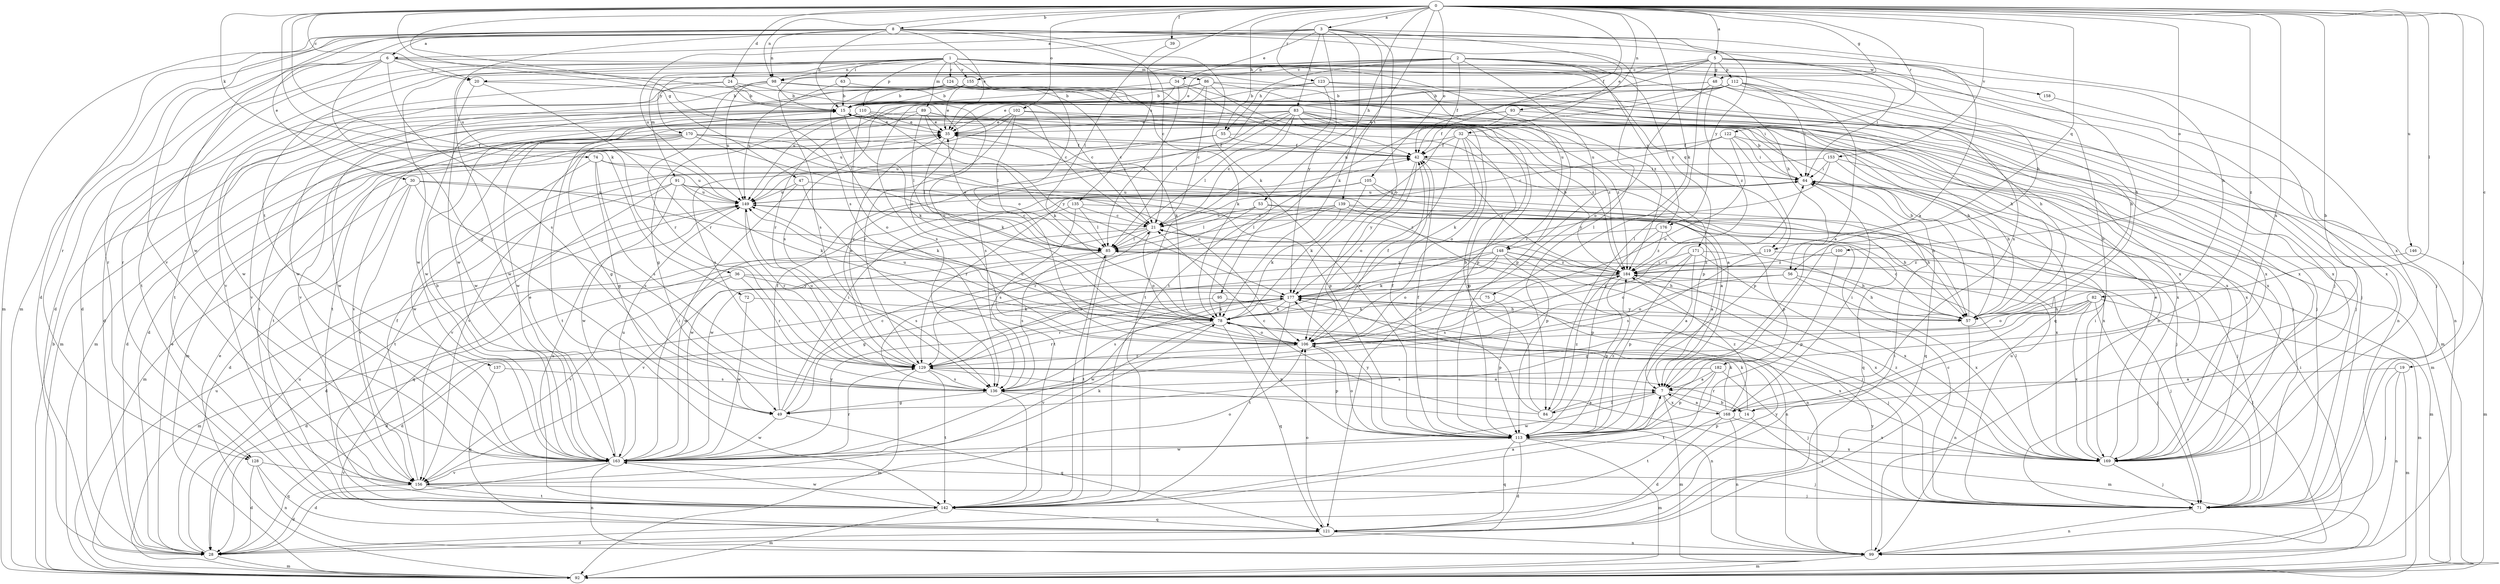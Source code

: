 strict digraph  {
0;
1;
2;
3;
5;
6;
7;
8;
14;
15;
19;
20;
21;
24;
28;
30;
32;
34;
35;
36;
39;
42;
47;
48;
49;
53;
55;
56;
57;
63;
64;
71;
72;
74;
75;
78;
82;
83;
84;
85;
86;
89;
91;
92;
93;
95;
98;
99;
100;
102;
105;
106;
110;
112;
113;
119;
121;
122;
123;
124;
128;
129;
135;
136;
137;
139;
142;
146;
148;
149;
153;
155;
156;
158;
163;
168;
169;
170;
171;
176;
177;
182;
184;
0 -> 3  [label=a];
0 -> 5  [label=a];
0 -> 8  [label=b];
0 -> 14  [label=b];
0 -> 19  [label=c];
0 -> 20  [label=c];
0 -> 24  [label=d];
0 -> 36  [label=f];
0 -> 39  [label=f];
0 -> 42  [label=f];
0 -> 47  [label=g];
0 -> 48  [label=g];
0 -> 53  [label=h];
0 -> 55  [label=h];
0 -> 71  [label=j];
0 -> 72  [label=k];
0 -> 74  [label=k];
0 -> 75  [label=k];
0 -> 82  [label=l];
0 -> 93  [label=n];
0 -> 95  [label=n];
0 -> 98  [label=n];
0 -> 100  [label=o];
0 -> 102  [label=o];
0 -> 105  [label=o];
0 -> 119  [label=q];
0 -> 122  [label=r];
0 -> 123  [label=r];
0 -> 135  [label=s];
0 -> 136  [label=s];
0 -> 146  [label=u];
0 -> 153  [label=v];
0 -> 168  [label=x];
0 -> 182  [label=z];
1 -> 28  [label=d];
1 -> 63  [label=i];
1 -> 71  [label=j];
1 -> 86  [label=m];
1 -> 89  [label=m];
1 -> 91  [label=m];
1 -> 98  [label=n];
1 -> 106  [label=o];
1 -> 110  [label=p];
1 -> 119  [label=q];
1 -> 124  [label=r];
1 -> 128  [label=r];
1 -> 137  [label=t];
1 -> 148  [label=u];
1 -> 155  [label=v];
1 -> 158  [label=w];
1 -> 163  [label=w];
1 -> 168  [label=x];
1 -> 184  [label=z];
2 -> 14  [label=b];
2 -> 42  [label=f];
2 -> 55  [label=h];
2 -> 56  [label=h];
2 -> 98  [label=n];
2 -> 148  [label=u];
2 -> 155  [label=v];
2 -> 163  [label=w];
2 -> 170  [label=y];
2 -> 171  [label=y];
2 -> 176  [label=y];
3 -> 6  [label=a];
3 -> 30  [label=e];
3 -> 32  [label=e];
3 -> 34  [label=e];
3 -> 78  [label=k];
3 -> 83  [label=l];
3 -> 92  [label=m];
3 -> 106  [label=o];
3 -> 139  [label=t];
3 -> 149  [label=u];
3 -> 156  [label=v];
3 -> 176  [label=y];
3 -> 177  [label=y];
5 -> 20  [label=c];
5 -> 35  [label=e];
5 -> 48  [label=g];
5 -> 56  [label=h];
5 -> 57  [label=h];
5 -> 64  [label=i];
5 -> 84  [label=l];
5 -> 112  [label=p];
5 -> 136  [label=s];
5 -> 142  [label=t];
6 -> 20  [label=c];
6 -> 28  [label=d];
6 -> 49  [label=g];
6 -> 71  [label=j];
6 -> 106  [label=o];
6 -> 128  [label=r];
6 -> 136  [label=s];
6 -> 142  [label=t];
7 -> 14  [label=b];
7 -> 84  [label=l];
7 -> 92  [label=m];
7 -> 163  [label=w];
7 -> 168  [label=x];
8 -> 6  [label=a];
8 -> 7  [label=a];
8 -> 15  [label=b];
8 -> 21  [label=c];
8 -> 28  [label=d];
8 -> 35  [label=e];
8 -> 57  [label=h];
8 -> 78  [label=k];
8 -> 84  [label=l];
8 -> 92  [label=m];
8 -> 98  [label=n];
8 -> 128  [label=r];
8 -> 149  [label=u];
8 -> 163  [label=w];
8 -> 169  [label=x];
14 -> 71  [label=j];
14 -> 78  [label=k];
14 -> 113  [label=p];
14 -> 129  [label=r];
15 -> 35  [label=e];
15 -> 78  [label=k];
15 -> 92  [label=m];
15 -> 156  [label=v];
15 -> 163  [label=w];
19 -> 7  [label=a];
19 -> 71  [label=j];
19 -> 92  [label=m];
19 -> 99  [label=n];
20 -> 15  [label=b];
20 -> 129  [label=r];
20 -> 163  [label=w];
21 -> 28  [label=d];
21 -> 85  [label=l];
21 -> 106  [label=o];
21 -> 121  [label=q];
24 -> 15  [label=b];
24 -> 21  [label=c];
24 -> 106  [label=o];
24 -> 142  [label=t];
24 -> 163  [label=w];
28 -> 35  [label=e];
28 -> 92  [label=m];
28 -> 149  [label=u];
30 -> 28  [label=d];
30 -> 78  [label=k];
30 -> 92  [label=m];
30 -> 136  [label=s];
30 -> 149  [label=u];
30 -> 156  [label=v];
32 -> 42  [label=f];
32 -> 78  [label=k];
32 -> 106  [label=o];
32 -> 113  [label=p];
32 -> 149  [label=u];
32 -> 169  [label=x];
32 -> 177  [label=y];
34 -> 15  [label=b];
34 -> 42  [label=f];
34 -> 85  [label=l];
34 -> 121  [label=q];
34 -> 136  [label=s];
35 -> 42  [label=f];
35 -> 85  [label=l];
36 -> 92  [label=m];
36 -> 99  [label=n];
36 -> 129  [label=r];
36 -> 156  [label=v];
36 -> 177  [label=y];
39 -> 85  [label=l];
42 -> 64  [label=i];
42 -> 106  [label=o];
42 -> 177  [label=y];
42 -> 184  [label=z];
47 -> 142  [label=t];
47 -> 149  [label=u];
47 -> 163  [label=w];
47 -> 184  [label=z];
48 -> 15  [label=b];
48 -> 57  [label=h];
48 -> 106  [label=o];
48 -> 129  [label=r];
48 -> 169  [label=x];
48 -> 184  [label=z];
49 -> 21  [label=c];
49 -> 42  [label=f];
49 -> 64  [label=i];
49 -> 121  [label=q];
49 -> 163  [label=w];
53 -> 21  [label=c];
53 -> 57  [label=h];
53 -> 85  [label=l];
53 -> 121  [label=q];
53 -> 129  [label=r];
55 -> 7  [label=a];
55 -> 42  [label=f];
55 -> 136  [label=s];
55 -> 142  [label=t];
56 -> 57  [label=h];
56 -> 106  [label=o];
56 -> 169  [label=x];
56 -> 177  [label=y];
57 -> 15  [label=b];
57 -> 21  [label=c];
57 -> 99  [label=n];
57 -> 177  [label=y];
63 -> 15  [label=b];
63 -> 113  [label=p];
63 -> 149  [label=u];
64 -> 15  [label=b];
64 -> 71  [label=j];
64 -> 121  [label=q];
64 -> 149  [label=u];
71 -> 21  [label=c];
71 -> 99  [label=n];
71 -> 149  [label=u];
72 -> 78  [label=k];
72 -> 163  [label=w];
74 -> 49  [label=g];
74 -> 64  [label=i];
74 -> 136  [label=s];
74 -> 149  [label=u];
74 -> 163  [label=w];
75 -> 78  [label=k];
75 -> 113  [label=p];
78 -> 106  [label=o];
78 -> 113  [label=p];
78 -> 121  [label=q];
78 -> 129  [label=r];
78 -> 149  [label=u];
78 -> 156  [label=v];
78 -> 169  [label=x];
82 -> 28  [label=d];
82 -> 49  [label=g];
82 -> 57  [label=h];
82 -> 71  [label=j];
82 -> 92  [label=m];
82 -> 106  [label=o];
82 -> 169  [label=x];
83 -> 21  [label=c];
83 -> 28  [label=d];
83 -> 35  [label=e];
83 -> 71  [label=j];
83 -> 85  [label=l];
83 -> 92  [label=m];
83 -> 113  [label=p];
83 -> 129  [label=r];
83 -> 136  [label=s];
83 -> 169  [label=x];
83 -> 184  [label=z];
84 -> 7  [label=a];
84 -> 15  [label=b];
84 -> 21  [label=c];
84 -> 42  [label=f];
84 -> 184  [label=z];
85 -> 35  [label=e];
85 -> 136  [label=s];
85 -> 142  [label=t];
85 -> 156  [label=v];
85 -> 184  [label=z];
86 -> 15  [label=b];
86 -> 21  [label=c];
86 -> 28  [label=d];
86 -> 42  [label=f];
86 -> 99  [label=n];
86 -> 149  [label=u];
86 -> 169  [label=x];
89 -> 35  [label=e];
89 -> 78  [label=k];
89 -> 85  [label=l];
89 -> 142  [label=t];
89 -> 163  [label=w];
89 -> 177  [label=y];
89 -> 184  [label=z];
91 -> 7  [label=a];
91 -> 57  [label=h];
91 -> 78  [label=k];
91 -> 142  [label=t];
91 -> 149  [label=u];
91 -> 156  [label=v];
91 -> 163  [label=w];
92 -> 15  [label=b];
92 -> 35  [label=e];
92 -> 149  [label=u];
93 -> 35  [label=e];
93 -> 42  [label=f];
93 -> 71  [label=j];
93 -> 121  [label=q];
93 -> 163  [label=w];
95 -> 28  [label=d];
95 -> 71  [label=j];
95 -> 78  [label=k];
98 -> 15  [label=b];
98 -> 21  [label=c];
98 -> 113  [label=p];
98 -> 129  [label=r];
98 -> 149  [label=u];
98 -> 156  [label=v];
98 -> 169  [label=x];
99 -> 64  [label=i];
99 -> 85  [label=l];
99 -> 92  [label=m];
99 -> 177  [label=y];
100 -> 113  [label=p];
100 -> 184  [label=z];
102 -> 35  [label=e];
102 -> 71  [label=j];
102 -> 85  [label=l];
102 -> 129  [label=r];
102 -> 149  [label=u];
102 -> 184  [label=z];
105 -> 78  [label=k];
105 -> 113  [label=p];
105 -> 129  [label=r];
105 -> 149  [label=u];
105 -> 169  [label=x];
106 -> 42  [label=f];
106 -> 64  [label=i];
106 -> 113  [label=p];
106 -> 129  [label=r];
106 -> 149  [label=u];
110 -> 35  [label=e];
110 -> 49  [label=g];
110 -> 57  [label=h];
110 -> 78  [label=k];
110 -> 92  [label=m];
110 -> 106  [label=o];
110 -> 142  [label=t];
110 -> 156  [label=v];
110 -> 169  [label=x];
112 -> 7  [label=a];
112 -> 15  [label=b];
112 -> 35  [label=e];
112 -> 64  [label=i];
112 -> 71  [label=j];
112 -> 99  [label=n];
112 -> 136  [label=s];
112 -> 177  [label=y];
113 -> 28  [label=d];
113 -> 35  [label=e];
113 -> 42  [label=f];
113 -> 92  [label=m];
113 -> 106  [label=o];
113 -> 121  [label=q];
113 -> 163  [label=w];
113 -> 169  [label=x];
113 -> 177  [label=y];
113 -> 184  [label=z];
119 -> 92  [label=m];
119 -> 136  [label=s];
119 -> 184  [label=z];
121 -> 28  [label=d];
121 -> 64  [label=i];
121 -> 99  [label=n];
121 -> 106  [label=o];
121 -> 177  [label=y];
122 -> 21  [label=c];
122 -> 42  [label=f];
122 -> 64  [label=i];
122 -> 106  [label=o];
122 -> 113  [label=p];
122 -> 169  [label=x];
123 -> 15  [label=b];
123 -> 57  [label=h];
123 -> 85  [label=l];
123 -> 99  [label=n];
123 -> 142  [label=t];
124 -> 15  [label=b];
124 -> 21  [label=c];
124 -> 64  [label=i];
124 -> 85  [label=l];
124 -> 163  [label=w];
124 -> 169  [label=x];
128 -> 28  [label=d];
128 -> 99  [label=n];
128 -> 121  [label=q];
128 -> 156  [label=v];
129 -> 7  [label=a];
129 -> 35  [label=e];
129 -> 92  [label=m];
129 -> 99  [label=n];
129 -> 136  [label=s];
129 -> 142  [label=t];
129 -> 149  [label=u];
135 -> 21  [label=c];
135 -> 71  [label=j];
135 -> 85  [label=l];
135 -> 136  [label=s];
135 -> 163  [label=w];
136 -> 49  [label=g];
136 -> 92  [label=m];
136 -> 142  [label=t];
137 -> 121  [label=q];
137 -> 136  [label=s];
139 -> 21  [label=c];
139 -> 57  [label=h];
139 -> 78  [label=k];
139 -> 85  [label=l];
139 -> 113  [label=p];
139 -> 163  [label=w];
139 -> 169  [label=x];
142 -> 7  [label=a];
142 -> 85  [label=l];
142 -> 92  [label=m];
142 -> 121  [label=q];
142 -> 149  [label=u];
142 -> 163  [label=w];
146 -> 92  [label=m];
146 -> 184  [label=z];
148 -> 57  [label=h];
148 -> 71  [label=j];
148 -> 78  [label=k];
148 -> 99  [label=n];
148 -> 106  [label=o];
148 -> 129  [label=r];
148 -> 136  [label=s];
148 -> 184  [label=z];
149 -> 21  [label=c];
149 -> 129  [label=r];
153 -> 57  [label=h];
153 -> 64  [label=i];
153 -> 92  [label=m];
153 -> 156  [label=v];
153 -> 177  [label=y];
155 -> 15  [label=b];
155 -> 35  [label=e];
155 -> 57  [label=h];
155 -> 78  [label=k];
155 -> 163  [label=w];
156 -> 28  [label=d];
156 -> 42  [label=f];
156 -> 71  [label=j];
156 -> 106  [label=o];
156 -> 142  [label=t];
158 -> 169  [label=x];
163 -> 15  [label=b];
163 -> 28  [label=d];
163 -> 35  [label=e];
163 -> 64  [label=i];
163 -> 71  [label=j];
163 -> 78  [label=k];
163 -> 99  [label=n];
163 -> 129  [label=r];
163 -> 149  [label=u];
163 -> 156  [label=v];
163 -> 177  [label=y];
168 -> 7  [label=a];
168 -> 28  [label=d];
168 -> 64  [label=i];
168 -> 78  [label=k];
168 -> 99  [label=n];
168 -> 142  [label=t];
168 -> 169  [label=x];
168 -> 184  [label=z];
169 -> 35  [label=e];
169 -> 64  [label=i];
169 -> 71  [label=j];
169 -> 85  [label=l];
169 -> 184  [label=z];
170 -> 28  [label=d];
170 -> 42  [label=f];
170 -> 49  [label=g];
170 -> 78  [label=k];
170 -> 92  [label=m];
170 -> 106  [label=o];
170 -> 113  [label=p];
170 -> 142  [label=t];
170 -> 156  [label=v];
171 -> 7  [label=a];
171 -> 57  [label=h];
171 -> 106  [label=o];
171 -> 113  [label=p];
171 -> 169  [label=x];
171 -> 184  [label=z];
176 -> 7  [label=a];
176 -> 85  [label=l];
176 -> 113  [label=p];
176 -> 184  [label=z];
177 -> 28  [label=d];
177 -> 57  [label=h];
177 -> 78  [label=k];
177 -> 129  [label=r];
177 -> 136  [label=s];
177 -> 142  [label=t];
177 -> 163  [label=w];
182 -> 7  [label=a];
182 -> 71  [label=j];
182 -> 113  [label=p];
182 -> 136  [label=s];
182 -> 142  [label=t];
184 -> 15  [label=b];
184 -> 49  [label=g];
184 -> 71  [label=j];
184 -> 113  [label=p];
184 -> 136  [label=s];
184 -> 169  [label=x];
184 -> 177  [label=y];
}
